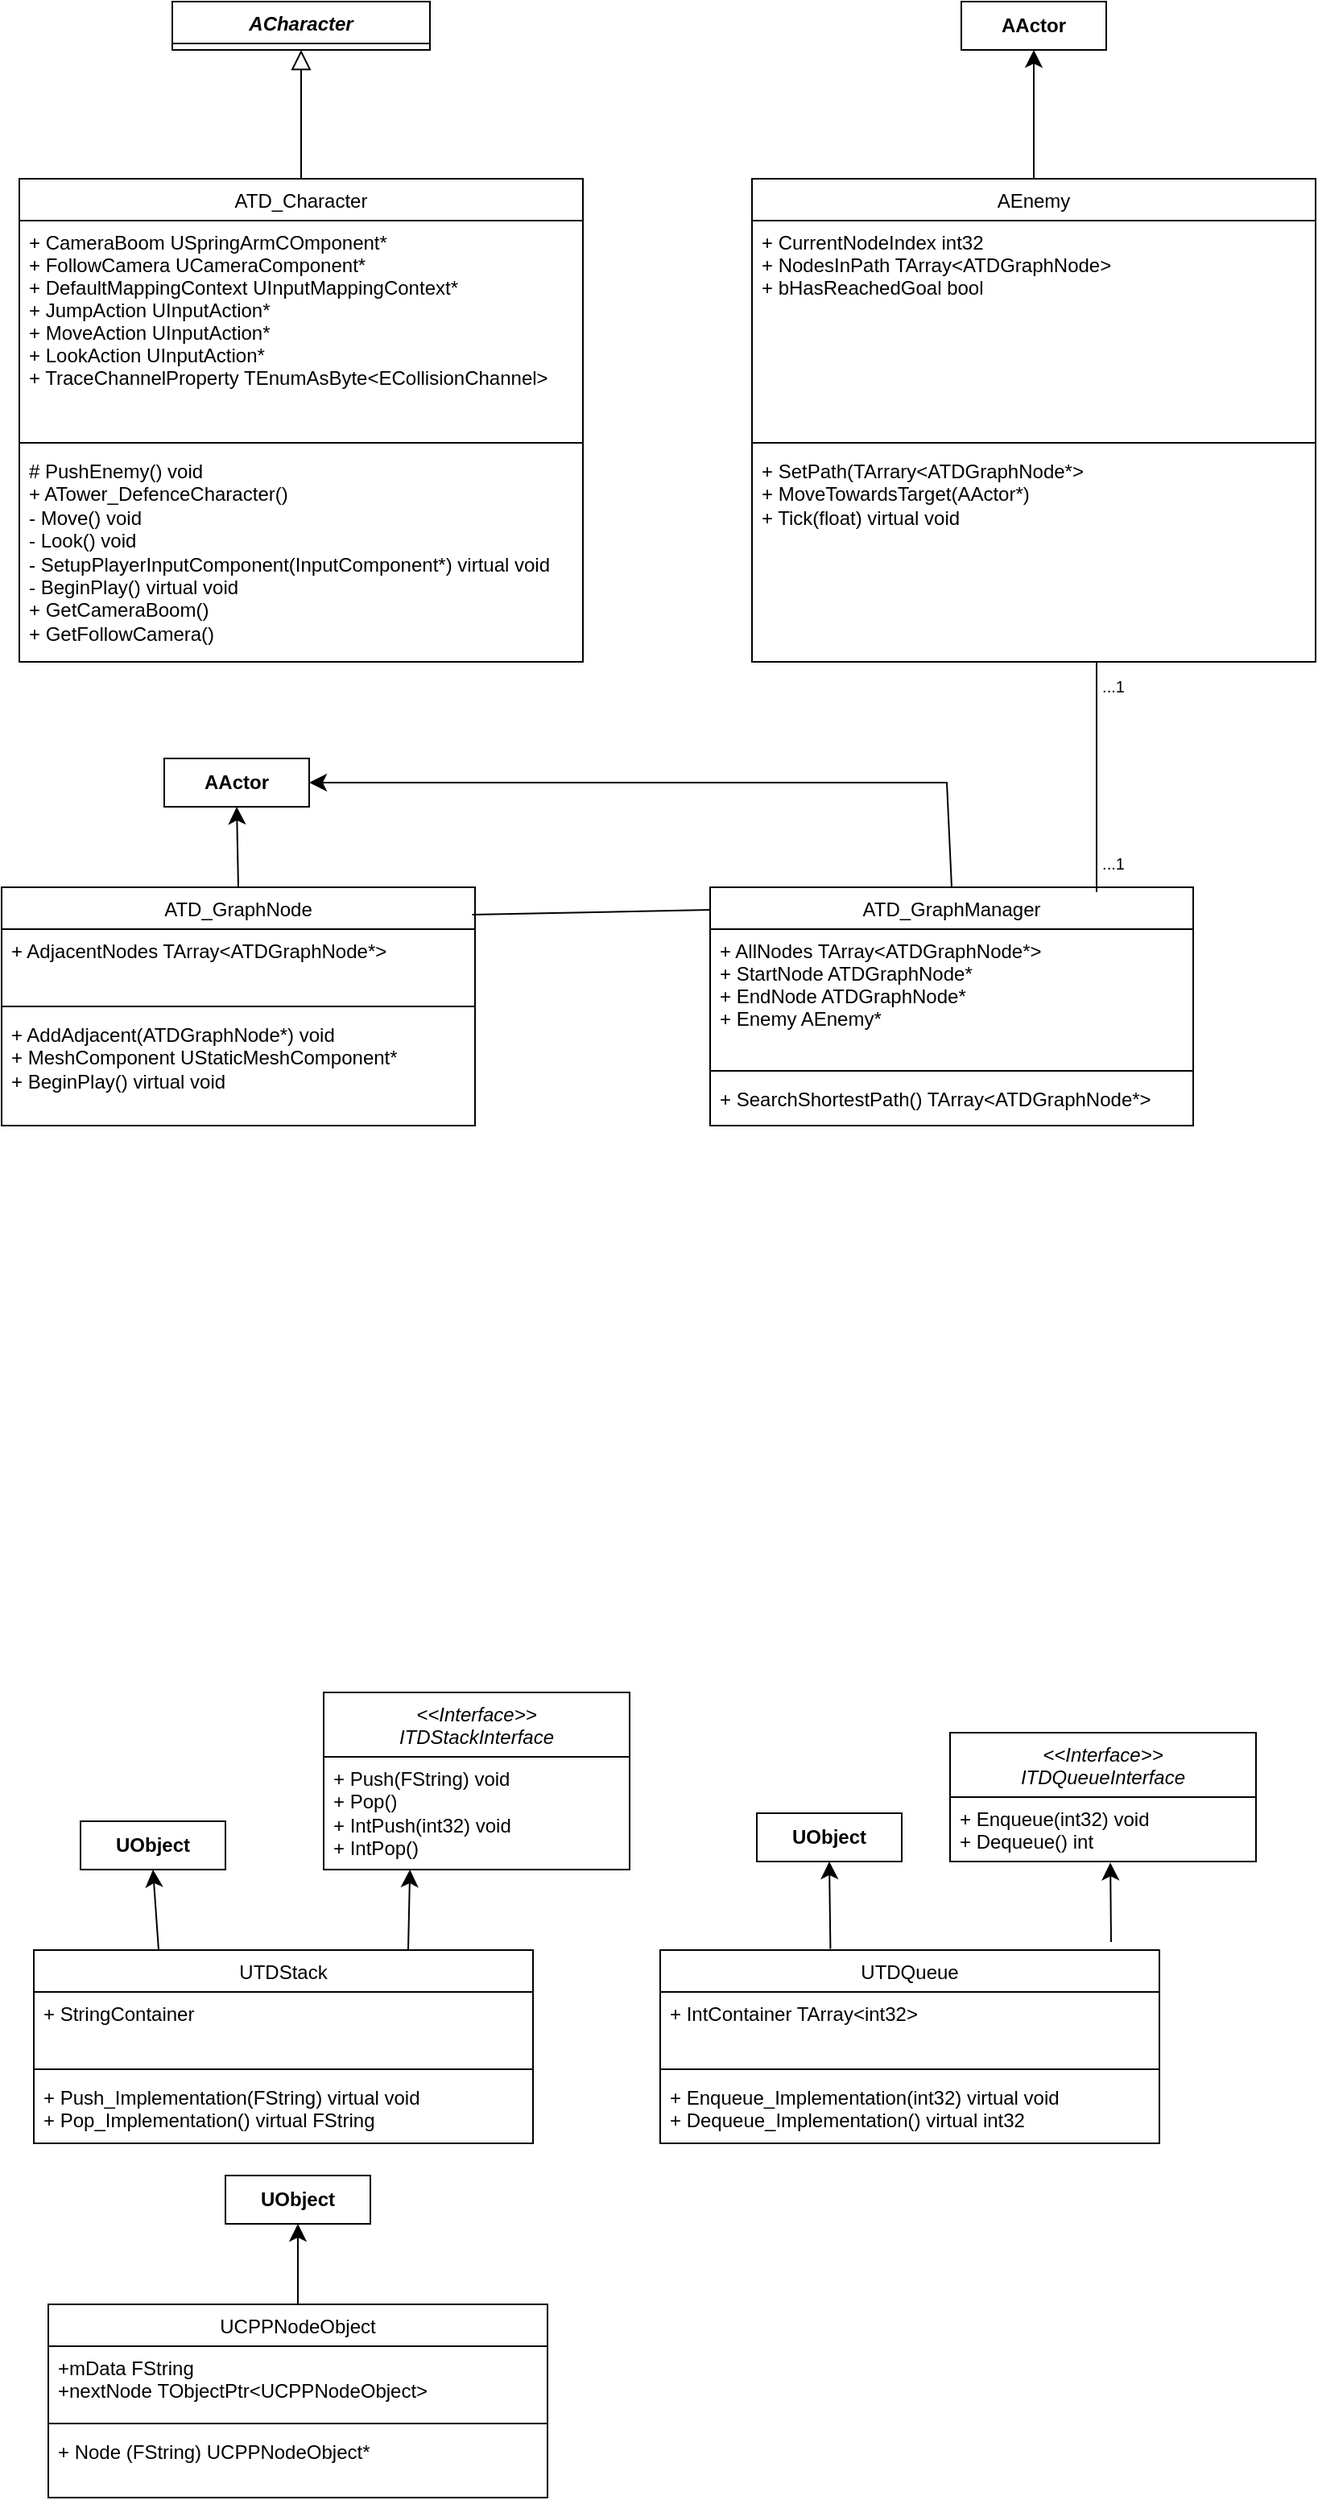 <mxfile version="24.8.0">
  <diagram id="C5RBs43oDa-KdzZeNtuy" name="Page-1">
    <mxGraphModel dx="1221" dy="809" grid="1" gridSize="10" guides="1" tooltips="1" connect="1" arrows="1" fold="1" page="1" pageScale="1" pageWidth="827" pageHeight="1169" math="0" shadow="0">
      <root>
        <mxCell id="WIyWlLk6GJQsqaUBKTNV-0" />
        <mxCell id="WIyWlLk6GJQsqaUBKTNV-1" parent="WIyWlLk6GJQsqaUBKTNV-0" />
        <mxCell id="zkfFHV4jXpPFQw0GAbJ--0" value="ACharacter" style="swimlane;fontStyle=3;align=center;verticalAlign=top;childLayout=stackLayout;horizontal=1;startSize=26;horizontalStack=0;resizeParent=1;resizeLast=0;collapsible=1;marginBottom=0;rounded=0;shadow=0;strokeWidth=1;" parent="WIyWlLk6GJQsqaUBKTNV-1" vertex="1">
          <mxGeometry x="106" y="140" width="160" height="30" as="geometry">
            <mxRectangle x="230" y="140" width="160" height="26" as="alternateBounds" />
          </mxGeometry>
        </mxCell>
        <mxCell id="zkfFHV4jXpPFQw0GAbJ--13" value="ATD_Character" style="swimlane;fontStyle=0;align=center;verticalAlign=top;childLayout=stackLayout;horizontal=1;startSize=26;horizontalStack=0;resizeParent=1;resizeLast=0;collapsible=1;marginBottom=0;rounded=0;shadow=0;strokeWidth=1;" parent="WIyWlLk6GJQsqaUBKTNV-1" vertex="1">
          <mxGeometry x="11" y="250" width="350" height="300" as="geometry">
            <mxRectangle x="340" y="380" width="170" height="26" as="alternateBounds" />
          </mxGeometry>
        </mxCell>
        <mxCell id="zkfFHV4jXpPFQw0GAbJ--14" value="+ CameraBoom USpringArmCOmponent*&#xa;+ FollowCamera UCameraComponent*&#xa;+ DefaultMappingContext UInputMappingContext* &#xa;+ JumpAction UInputAction*&#xa;+ MoveAction UInputAction*&#xa;+ LookAction UInputAction*&#xa;+ TraceChannelProperty TEnumAsByte&lt;ECollisionChannel&gt;" style="text;align=left;verticalAlign=top;spacingLeft=4;spacingRight=4;overflow=hidden;rotatable=0;points=[[0,0.5],[1,0.5]];portConstraint=eastwest;" parent="zkfFHV4jXpPFQw0GAbJ--13" vertex="1">
          <mxGeometry y="26" width="350" height="134" as="geometry" />
        </mxCell>
        <mxCell id="zkfFHV4jXpPFQw0GAbJ--15" value="" style="line;html=1;strokeWidth=1;align=left;verticalAlign=middle;spacingTop=-1;spacingLeft=3;spacingRight=3;rotatable=0;labelPosition=right;points=[];portConstraint=eastwest;" parent="zkfFHV4jXpPFQw0GAbJ--13" vertex="1">
          <mxGeometry y="160" width="350" height="8" as="geometry" />
        </mxCell>
        <mxCell id="PW2wVgRJ4aBl7MUuCcuQ-5" value="# PushEnemy() void&lt;div&gt;+ ATower_DefenceCharacter()&lt;/div&gt;&lt;div&gt;- Move() void&lt;/div&gt;&lt;div&gt;- Look() void&lt;/div&gt;&lt;div&gt;- SetupPlayerInputComponent(InputComponent*) virtual void&lt;/div&gt;&lt;div&gt;- BeginPlay() virtual void&lt;/div&gt;&lt;div&gt;+ GetCameraBoom()&lt;/div&gt;&lt;div&gt;+ GetFollowCamera()&lt;/div&gt;" style="text;html=1;align=left;verticalAlign=top;resizable=0;points=[];autosize=1;strokeColor=none;fillColor=none;fontSize=12;spacingLeft=4;spacingRight=4;" parent="zkfFHV4jXpPFQw0GAbJ--13" vertex="1">
          <mxGeometry y="168" width="350" height="130" as="geometry" />
        </mxCell>
        <mxCell id="zkfFHV4jXpPFQw0GAbJ--16" value="" style="endArrow=block;endSize=10;endFill=0;shadow=0;strokeWidth=1;rounded=0;curved=0;edgeStyle=elbowEdgeStyle;elbow=vertical;" parent="WIyWlLk6GJQsqaUBKTNV-1" source="zkfFHV4jXpPFQw0GAbJ--13" target="zkfFHV4jXpPFQw0GAbJ--0" edge="1">
          <mxGeometry width="160" relative="1" as="geometry">
            <mxPoint x="96" y="383" as="sourcePoint" />
            <mxPoint x="196" y="281" as="targetPoint" />
          </mxGeometry>
        </mxCell>
        <mxCell id="PW2wVgRJ4aBl7MUuCcuQ-12" style="edgeStyle=none;curved=1;rounded=0;orthogonalLoop=1;jettySize=auto;html=1;exitX=0.5;exitY=0;exitDx=0;exitDy=0;entryX=0.5;entryY=1;entryDx=0;entryDy=0;fontSize=12;startSize=8;endSize=8;" parent="WIyWlLk6GJQsqaUBKTNV-1" source="PW2wVgRJ4aBl7MUuCcuQ-7" target="PW2wVgRJ4aBl7MUuCcuQ-11" edge="1">
          <mxGeometry relative="1" as="geometry" />
        </mxCell>
        <mxCell id="PW2wVgRJ4aBl7MUuCcuQ-7" value="AEnemy" style="swimlane;fontStyle=0;align=center;verticalAlign=top;childLayout=stackLayout;horizontal=1;startSize=26;horizontalStack=0;resizeParent=1;resizeLast=0;collapsible=1;marginBottom=0;rounded=0;shadow=0;strokeWidth=1;" parent="WIyWlLk6GJQsqaUBKTNV-1" vertex="1">
          <mxGeometry x="466" y="250" width="350" height="300" as="geometry">
            <mxRectangle x="340" y="380" width="170" height="26" as="alternateBounds" />
          </mxGeometry>
        </mxCell>
        <mxCell id="PW2wVgRJ4aBl7MUuCcuQ-8" value="+ CurrentNodeIndex int32&#xa;+ NodesInPath TArray&lt;ATDGraphNode&gt;&#xa;+ bHasReachedGoal bool" style="text;align=left;verticalAlign=top;spacingLeft=4;spacingRight=4;overflow=hidden;rotatable=0;points=[[0,0.5],[1,0.5]];portConstraint=eastwest;" parent="PW2wVgRJ4aBl7MUuCcuQ-7" vertex="1">
          <mxGeometry y="26" width="350" height="134" as="geometry" />
        </mxCell>
        <mxCell id="PW2wVgRJ4aBl7MUuCcuQ-9" value="" style="line;html=1;strokeWidth=1;align=left;verticalAlign=middle;spacingTop=-1;spacingLeft=3;spacingRight=3;rotatable=0;labelPosition=right;points=[];portConstraint=eastwest;" parent="PW2wVgRJ4aBl7MUuCcuQ-7" vertex="1">
          <mxGeometry y="160" width="350" height="8" as="geometry" />
        </mxCell>
        <mxCell id="PW2wVgRJ4aBl7MUuCcuQ-10" value="&lt;div&gt;+ SetPath(TArrary&amp;lt;ATDGraphNode*&amp;gt;&lt;/div&gt;&lt;div&gt;+ MoveTowardsTarget(AActor*)&lt;/div&gt;&lt;div&gt;+ Tick(float) virtual void&lt;/div&gt;" style="text;html=1;align=left;verticalAlign=top;resizable=0;points=[];autosize=1;strokeColor=none;fillColor=none;fontSize=12;spacingLeft=4;spacingRight=4;" parent="PW2wVgRJ4aBl7MUuCcuQ-7" vertex="1">
          <mxGeometry y="168" width="350" height="60" as="geometry" />
        </mxCell>
        <mxCell id="PW2wVgRJ4aBl7MUuCcuQ-11" value="&lt;b&gt;AActor&lt;/b&gt;" style="rounded=0;whiteSpace=wrap;html=1;" parent="WIyWlLk6GJQsqaUBKTNV-1" vertex="1">
          <mxGeometry x="596" y="140" width="90" height="30" as="geometry" />
        </mxCell>
        <mxCell id="bO_wPiAxexu3u1mmE3vi-8" style="edgeStyle=none;curved=1;rounded=0;orthogonalLoop=1;jettySize=auto;html=1;exitX=0.5;exitY=0;exitDx=0;exitDy=0;entryX=0.5;entryY=1;entryDx=0;entryDy=0;fontSize=12;startSize=8;endSize=8;" parent="WIyWlLk6GJQsqaUBKTNV-1" source="bO_wPiAxexu3u1mmE3vi-1" target="bO_wPiAxexu3u1mmE3vi-6" edge="1">
          <mxGeometry relative="1" as="geometry" />
        </mxCell>
        <mxCell id="bO_wPiAxexu3u1mmE3vi-1" value="UCPPNodeObject" style="swimlane;fontStyle=0;align=center;verticalAlign=top;childLayout=stackLayout;horizontal=1;startSize=26;horizontalStack=0;resizeParent=1;resizeLast=0;collapsible=1;marginBottom=0;rounded=0;shadow=0;strokeWidth=1;" parent="WIyWlLk6GJQsqaUBKTNV-1" vertex="1">
          <mxGeometry x="29" y="1570" width="310" height="120" as="geometry">
            <mxRectangle x="340" y="380" width="170" height="26" as="alternateBounds" />
          </mxGeometry>
        </mxCell>
        <mxCell id="bO_wPiAxexu3u1mmE3vi-2" value="+mData FString&#xa;+nextNode TObjectPtr&lt;UCPPNodeObject&gt;&#xa;" style="text;align=left;verticalAlign=top;spacingLeft=4;spacingRight=4;overflow=hidden;rotatable=0;points=[[0,0.5],[1,0.5]];portConstraint=eastwest;" parent="bO_wPiAxexu3u1mmE3vi-1" vertex="1">
          <mxGeometry y="26" width="310" height="44" as="geometry" />
        </mxCell>
        <mxCell id="bO_wPiAxexu3u1mmE3vi-3" value="" style="line;html=1;strokeWidth=1;align=left;verticalAlign=middle;spacingTop=-1;spacingLeft=3;spacingRight=3;rotatable=0;labelPosition=right;points=[];portConstraint=eastwest;" parent="bO_wPiAxexu3u1mmE3vi-1" vertex="1">
          <mxGeometry y="70" width="310" height="8" as="geometry" />
        </mxCell>
        <mxCell id="bO_wPiAxexu3u1mmE3vi-4" value="&lt;div&gt;+ Node (FString)&amp;nbsp;UCPPNodeObject*&lt;/div&gt;" style="text;html=1;align=left;verticalAlign=top;resizable=0;points=[];autosize=1;strokeColor=none;fillColor=none;fontSize=12;spacingLeft=4;spacingRight=4;" parent="bO_wPiAxexu3u1mmE3vi-1" vertex="1">
          <mxGeometry y="78" width="310" height="30" as="geometry" />
        </mxCell>
        <mxCell id="bO_wPiAxexu3u1mmE3vi-6" value="&lt;b&gt;UObject&lt;/b&gt;" style="rounded=0;whiteSpace=wrap;html=1;" parent="WIyWlLk6GJQsqaUBKTNV-1" vertex="1">
          <mxGeometry x="139" y="1490" width="90" height="30" as="geometry" />
        </mxCell>
        <mxCell id="bO_wPiAxexu3u1mmE3vi-9" value="&lt;&lt;Interface&gt;&gt;&#xa;ITDQueueInterface" style="swimlane;fontStyle=2;align=center;verticalAlign=top;childLayout=stackLayout;horizontal=1;startSize=40;horizontalStack=0;resizeParent=1;resizeLast=0;collapsible=1;marginBottom=0;rounded=0;shadow=0;strokeWidth=1;" parent="WIyWlLk6GJQsqaUBKTNV-1" vertex="1">
          <mxGeometry x="589" y="1215" width="190" height="80" as="geometry">
            <mxRectangle x="230" y="140" width="160" height="26" as="alternateBounds" />
          </mxGeometry>
        </mxCell>
        <mxCell id="bO_wPiAxexu3u1mmE3vi-12" value="+ Enqueue(int32) void&lt;div&gt;+ Dequeue() int&lt;/div&gt;" style="text;html=1;align=left;verticalAlign=top;resizable=0;points=[];autosize=1;strokeColor=none;fillColor=none;fontSize=12;spacingLeft=4;spacingRight=4;" parent="bO_wPiAxexu3u1mmE3vi-9" vertex="1">
          <mxGeometry y="40" width="190" height="40" as="geometry" />
        </mxCell>
        <mxCell id="bO_wPiAxexu3u1mmE3vi-20" style="edgeStyle=none;curved=1;rounded=0;orthogonalLoop=1;jettySize=auto;html=1;exitX=0.341;exitY=-0.006;exitDx=0;exitDy=0;entryX=0.5;entryY=1;entryDx=0;entryDy=0;fontSize=12;startSize=8;endSize=8;exitPerimeter=0;" parent="WIyWlLk6GJQsqaUBKTNV-1" source="bO_wPiAxexu3u1mmE3vi-14" target="bO_wPiAxexu3u1mmE3vi-19" edge="1">
          <mxGeometry relative="1" as="geometry" />
        </mxCell>
        <mxCell id="bO_wPiAxexu3u1mmE3vi-14" value="UTDQueue" style="swimlane;fontStyle=0;align=center;verticalAlign=top;childLayout=stackLayout;horizontal=1;startSize=26;horizontalStack=0;resizeParent=1;resizeLast=0;collapsible=1;marginBottom=0;rounded=0;shadow=0;strokeWidth=1;" parent="WIyWlLk6GJQsqaUBKTNV-1" vertex="1">
          <mxGeometry x="409" y="1350" width="310" height="120" as="geometry">
            <mxRectangle x="340" y="380" width="170" height="26" as="alternateBounds" />
          </mxGeometry>
        </mxCell>
        <mxCell id="bO_wPiAxexu3u1mmE3vi-15" value="+ IntContainer TArray&lt;int32&gt;" style="text;align=left;verticalAlign=top;spacingLeft=4;spacingRight=4;overflow=hidden;rotatable=0;points=[[0,0.5],[1,0.5]];portConstraint=eastwest;" parent="bO_wPiAxexu3u1mmE3vi-14" vertex="1">
          <mxGeometry y="26" width="310" height="44" as="geometry" />
        </mxCell>
        <mxCell id="bO_wPiAxexu3u1mmE3vi-16" value="" style="line;html=1;strokeWidth=1;align=left;verticalAlign=middle;spacingTop=-1;spacingLeft=3;spacingRight=3;rotatable=0;labelPosition=right;points=[];portConstraint=eastwest;" parent="bO_wPiAxexu3u1mmE3vi-14" vertex="1">
          <mxGeometry y="70" width="310" height="8" as="geometry" />
        </mxCell>
        <mxCell id="bO_wPiAxexu3u1mmE3vi-17" value="+ Enqueue_Implementation(int32) virtual void&lt;div&gt;+ Dequeue_Implementation() virtual int32&lt;/div&gt;" style="text;html=1;align=left;verticalAlign=top;resizable=0;points=[];autosize=1;strokeColor=none;fillColor=none;fontSize=12;spacingLeft=4;spacingRight=4;" parent="bO_wPiAxexu3u1mmE3vi-14" vertex="1">
          <mxGeometry y="78" width="310" height="40" as="geometry" />
        </mxCell>
        <mxCell id="bO_wPiAxexu3u1mmE3vi-18" style="edgeStyle=none;curved=1;rounded=0;orthogonalLoop=1;jettySize=auto;html=1;entryX=0.524;entryY=1.017;entryDx=0;entryDy=0;entryPerimeter=0;fontSize=12;startSize=8;endSize=8;" parent="WIyWlLk6GJQsqaUBKTNV-1" target="bO_wPiAxexu3u1mmE3vi-12" edge="1">
          <mxGeometry relative="1" as="geometry">
            <mxPoint x="689" y="1345" as="sourcePoint" />
          </mxGeometry>
        </mxCell>
        <mxCell id="bO_wPiAxexu3u1mmE3vi-19" value="&lt;b&gt;UObject&lt;/b&gt;" style="rounded=0;whiteSpace=wrap;html=1;" parent="WIyWlLk6GJQsqaUBKTNV-1" vertex="1">
          <mxGeometry x="469" y="1265" width="90" height="30" as="geometry" />
        </mxCell>
        <mxCell id="bO_wPiAxexu3u1mmE3vi-22" value="&lt;b&gt;UObject&lt;/b&gt;" style="rounded=0;whiteSpace=wrap;html=1;" parent="WIyWlLk6GJQsqaUBKTNV-1" vertex="1">
          <mxGeometry x="49" y="1270" width="90" height="30" as="geometry" />
        </mxCell>
        <mxCell id="bO_wPiAxexu3u1mmE3vi-30" style="edgeStyle=none;curved=1;rounded=0;orthogonalLoop=1;jettySize=auto;html=1;exitX=0.25;exitY=0;exitDx=0;exitDy=0;entryX=0.5;entryY=1;entryDx=0;entryDy=0;fontSize=12;startSize=8;endSize=8;" parent="WIyWlLk6GJQsqaUBKTNV-1" source="bO_wPiAxexu3u1mmE3vi-23" target="bO_wPiAxexu3u1mmE3vi-22" edge="1">
          <mxGeometry relative="1" as="geometry" />
        </mxCell>
        <mxCell id="bO_wPiAxexu3u1mmE3vi-23" value="UTDStack" style="swimlane;fontStyle=0;align=center;verticalAlign=top;childLayout=stackLayout;horizontal=1;startSize=26;horizontalStack=0;resizeParent=1;resizeLast=0;collapsible=1;marginBottom=0;rounded=0;shadow=0;strokeWidth=1;" parent="WIyWlLk6GJQsqaUBKTNV-1" vertex="1">
          <mxGeometry x="20" y="1350" width="310" height="120" as="geometry">
            <mxRectangle x="340" y="380" width="170" height="26" as="alternateBounds" />
          </mxGeometry>
        </mxCell>
        <mxCell id="bO_wPiAxexu3u1mmE3vi-24" value="+ StringContainer" style="text;align=left;verticalAlign=top;spacingLeft=4;spacingRight=4;overflow=hidden;rotatable=0;points=[[0,0.5],[1,0.5]];portConstraint=eastwest;" parent="bO_wPiAxexu3u1mmE3vi-23" vertex="1">
          <mxGeometry y="26" width="310" height="44" as="geometry" />
        </mxCell>
        <mxCell id="bO_wPiAxexu3u1mmE3vi-25" value="" style="line;html=1;strokeWidth=1;align=left;verticalAlign=middle;spacingTop=-1;spacingLeft=3;spacingRight=3;rotatable=0;labelPosition=right;points=[];portConstraint=eastwest;" parent="bO_wPiAxexu3u1mmE3vi-23" vertex="1">
          <mxGeometry y="70" width="310" height="8" as="geometry" />
        </mxCell>
        <mxCell id="bO_wPiAxexu3u1mmE3vi-26" value="+ Push_Implementation(FString) virtual void&lt;div&gt;+ Pop_Implementation() virtual FString&lt;/div&gt;" style="text;html=1;align=left;verticalAlign=top;resizable=0;points=[];autosize=1;strokeColor=none;fillColor=none;fontSize=12;spacingLeft=4;spacingRight=4;" parent="bO_wPiAxexu3u1mmE3vi-23" vertex="1">
          <mxGeometry y="78" width="310" height="40" as="geometry" />
        </mxCell>
        <mxCell id="bO_wPiAxexu3u1mmE3vi-27" value="&lt;&lt;Interface&gt;&gt;&#xa;ITDStackInterface" style="swimlane;fontStyle=2;align=center;verticalAlign=top;childLayout=stackLayout;horizontal=1;startSize=40;horizontalStack=0;resizeParent=1;resizeLast=0;collapsible=1;marginBottom=0;rounded=0;shadow=0;strokeWidth=1;" parent="WIyWlLk6GJQsqaUBKTNV-1" vertex="1">
          <mxGeometry x="200" y="1190" width="190" height="110" as="geometry">
            <mxRectangle x="230" y="140" width="160" height="26" as="alternateBounds" />
          </mxGeometry>
        </mxCell>
        <mxCell id="bO_wPiAxexu3u1mmE3vi-28" value="+ Push(FString) void&lt;div&gt;+ Pop()&amp;nbsp;&lt;/div&gt;&lt;div&gt;+ IntPush(int32) void&lt;/div&gt;&lt;div&gt;+ IntPop()&amp;nbsp;&lt;/div&gt;" style="text;html=1;align=left;verticalAlign=top;resizable=0;points=[];autosize=1;strokeColor=none;fillColor=none;fontSize=12;spacingLeft=4;spacingRight=4;" parent="bO_wPiAxexu3u1mmE3vi-27" vertex="1">
          <mxGeometry y="40" width="190" height="70" as="geometry" />
        </mxCell>
        <mxCell id="bO_wPiAxexu3u1mmE3vi-29" style="edgeStyle=none;curved=1;rounded=0;orthogonalLoop=1;jettySize=auto;html=1;exitX=0.75;exitY=0;exitDx=0;exitDy=0;entryX=0.282;entryY=1;entryDx=0;entryDy=0;entryPerimeter=0;fontSize=12;startSize=8;endSize=8;" parent="WIyWlLk6GJQsqaUBKTNV-1" source="bO_wPiAxexu3u1mmE3vi-23" target="bO_wPiAxexu3u1mmE3vi-28" edge="1">
          <mxGeometry relative="1" as="geometry" />
        </mxCell>
        <mxCell id="XAJqpwyT4UoNk6qAI_cx-5" style="edgeStyle=none;curved=1;rounded=0;orthogonalLoop=1;jettySize=auto;html=1;exitX=0.5;exitY=0;exitDx=0;exitDy=0;entryX=0.5;entryY=1;entryDx=0;entryDy=0;fontSize=12;startSize=8;endSize=8;" edge="1" parent="WIyWlLk6GJQsqaUBKTNV-1" source="XAJqpwyT4UoNk6qAI_cx-0" target="XAJqpwyT4UoNk6qAI_cx-4">
          <mxGeometry relative="1" as="geometry" />
        </mxCell>
        <mxCell id="XAJqpwyT4UoNk6qAI_cx-0" value="ATD_GraphNode" style="swimlane;fontStyle=0;align=center;verticalAlign=top;childLayout=stackLayout;horizontal=1;startSize=26;horizontalStack=0;resizeParent=1;resizeLast=0;collapsible=1;marginBottom=0;rounded=0;shadow=0;strokeWidth=1;" vertex="1" parent="WIyWlLk6GJQsqaUBKTNV-1">
          <mxGeometry y="690" width="294" height="148" as="geometry">
            <mxRectangle x="340" y="380" width="170" height="26" as="alternateBounds" />
          </mxGeometry>
        </mxCell>
        <mxCell id="XAJqpwyT4UoNk6qAI_cx-1" value="+ AdjacentNodes TArray&lt;ATDGraphNode*&gt;&#xa;&#xa;" style="text;align=left;verticalAlign=top;spacingLeft=4;spacingRight=4;overflow=hidden;rotatable=0;points=[[0,0.5],[1,0.5]];portConstraint=eastwest;" vertex="1" parent="XAJqpwyT4UoNk6qAI_cx-0">
          <mxGeometry y="26" width="294" height="44" as="geometry" />
        </mxCell>
        <mxCell id="XAJqpwyT4UoNk6qAI_cx-2" value="" style="line;html=1;strokeWidth=1;align=left;verticalAlign=middle;spacingTop=-1;spacingLeft=3;spacingRight=3;rotatable=0;labelPosition=right;points=[];portConstraint=eastwest;" vertex="1" parent="XAJqpwyT4UoNk6qAI_cx-0">
          <mxGeometry y="70" width="294" height="8" as="geometry" />
        </mxCell>
        <mxCell id="XAJqpwyT4UoNk6qAI_cx-3" value="+ AddAdjacent(ATDGraphNode*) void&lt;div&gt;+ MeshComponent UStaticMeshComponent*&amp;nbsp;&lt;/div&gt;&lt;div&gt;+ BeginPlay() virtual void&amp;nbsp;&lt;/div&gt;&lt;div&gt;&lt;br&gt;&lt;/div&gt;" style="text;html=1;align=left;verticalAlign=top;resizable=0;points=[];autosize=1;strokeColor=none;fillColor=none;fontSize=12;spacingLeft=4;spacingRight=4;" vertex="1" parent="XAJqpwyT4UoNk6qAI_cx-0">
          <mxGeometry y="78" width="294" height="70" as="geometry" />
        </mxCell>
        <mxCell id="XAJqpwyT4UoNk6qAI_cx-4" value="&lt;b&gt;AActor&lt;/b&gt;" style="rounded=0;whiteSpace=wrap;html=1;" vertex="1" parent="WIyWlLk6GJQsqaUBKTNV-1">
          <mxGeometry x="101" y="610" width="90" height="30" as="geometry" />
        </mxCell>
        <mxCell id="XAJqpwyT4UoNk6qAI_cx-10" style="edgeStyle=none;curved=0;rounded=0;orthogonalLoop=1;jettySize=auto;html=1;exitX=0.5;exitY=0;exitDx=0;exitDy=0;entryX=1;entryY=0.5;entryDx=0;entryDy=0;fontSize=12;startSize=8;endSize=8;strokeColor=none;" edge="1" parent="WIyWlLk6GJQsqaUBKTNV-1" source="XAJqpwyT4UoNk6qAI_cx-6" target="XAJqpwyT4UoNk6qAI_cx-4">
          <mxGeometry relative="1" as="geometry">
            <Array as="points">
              <mxPoint x="520" y="820" />
              <mxPoint x="477" y="625" />
            </Array>
          </mxGeometry>
        </mxCell>
        <mxCell id="XAJqpwyT4UoNk6qAI_cx-11" style="edgeStyle=none;curved=0;rounded=0;orthogonalLoop=1;jettySize=auto;html=1;exitX=0.5;exitY=0;exitDx=0;exitDy=0;entryX=1;entryY=0.5;entryDx=0;entryDy=0;fontSize=12;startSize=8;endSize=8;" edge="1" parent="WIyWlLk6GJQsqaUBKTNV-1" source="XAJqpwyT4UoNk6qAI_cx-6" target="XAJqpwyT4UoNk6qAI_cx-4">
          <mxGeometry relative="1" as="geometry">
            <Array as="points">
              <mxPoint x="587" y="625" />
            </Array>
          </mxGeometry>
        </mxCell>
        <mxCell id="XAJqpwyT4UoNk6qAI_cx-6" value="ATD_GraphManager" style="swimlane;fontStyle=0;align=center;verticalAlign=top;childLayout=stackLayout;horizontal=1;startSize=26;horizontalStack=0;resizeParent=1;resizeLast=0;collapsible=1;marginBottom=0;rounded=0;shadow=0;strokeWidth=1;" vertex="1" parent="WIyWlLk6GJQsqaUBKTNV-1">
          <mxGeometry x="440" y="690" width="300" height="148" as="geometry">
            <mxRectangle x="340" y="380" width="170" height="26" as="alternateBounds" />
          </mxGeometry>
        </mxCell>
        <mxCell id="XAJqpwyT4UoNk6qAI_cx-7" value="+ AllNodes TArray&lt;ATDGraphNode*&gt;&#xa;+ StartNode ATDGraphNode*&#xa;+ EndNode ATDGraphNode*&#xa;+ Enemy AEnemy*" style="text;align=left;verticalAlign=top;spacingLeft=4;spacingRight=4;overflow=hidden;rotatable=0;points=[[0,0.5],[1,0.5]];portConstraint=eastwest;" vertex="1" parent="XAJqpwyT4UoNk6qAI_cx-6">
          <mxGeometry y="26" width="300" height="84" as="geometry" />
        </mxCell>
        <mxCell id="XAJqpwyT4UoNk6qAI_cx-8" value="" style="line;html=1;strokeWidth=1;align=left;verticalAlign=middle;spacingTop=-1;spacingLeft=3;spacingRight=3;rotatable=0;labelPosition=right;points=[];portConstraint=eastwest;" vertex="1" parent="XAJqpwyT4UoNk6qAI_cx-6">
          <mxGeometry y="110" width="300" height="8" as="geometry" />
        </mxCell>
        <mxCell id="XAJqpwyT4UoNk6qAI_cx-9" value="+ SearchShortestPath() TArray&amp;lt;ATDGraphNode*&amp;gt;" style="text;html=1;align=left;verticalAlign=top;resizable=0;points=[];autosize=1;strokeColor=none;fillColor=none;fontSize=12;spacingLeft=4;spacingRight=4;" vertex="1" parent="XAJqpwyT4UoNk6qAI_cx-6">
          <mxGeometry y="118" width="300" height="30" as="geometry" />
        </mxCell>
        <mxCell id="XAJqpwyT4UoNk6qAI_cx-12" value="" style="endArrow=none;html=1;rounded=0;fontSize=12;startSize=8;endSize=8;curved=1;entryX=0.001;entryY=0.095;entryDx=0;entryDy=0;entryPerimeter=0;exitX=0.994;exitY=0.115;exitDx=0;exitDy=0;exitPerimeter=0;" edge="1" parent="WIyWlLk6GJQsqaUBKTNV-1" source="XAJqpwyT4UoNk6qAI_cx-0" target="XAJqpwyT4UoNk6qAI_cx-6">
          <mxGeometry width="50" height="50" relative="1" as="geometry">
            <mxPoint x="300" y="710" as="sourcePoint" />
            <mxPoint x="330" y="650" as="targetPoint" />
          </mxGeometry>
        </mxCell>
        <mxCell id="XAJqpwyT4UoNk6qAI_cx-13" value="" style="endArrow=none;html=1;rounded=0;fontSize=12;startSize=8;endSize=8;curved=1;" edge="1" parent="WIyWlLk6GJQsqaUBKTNV-1">
          <mxGeometry width="50" height="50" relative="1" as="geometry">
            <mxPoint x="680" y="693" as="sourcePoint" />
            <mxPoint x="680" y="550" as="targetPoint" />
          </mxGeometry>
        </mxCell>
        <mxCell id="XAJqpwyT4UoNk6qAI_cx-15" value="...1" style="text;html=1;align=center;verticalAlign=middle;resizable=0;points=[];autosize=1;strokeColor=none;fillColor=none;fontSize=10;" vertex="1" parent="WIyWlLk6GJQsqaUBKTNV-1">
          <mxGeometry x="670" y="550" width="40" height="30" as="geometry" />
        </mxCell>
        <mxCell id="XAJqpwyT4UoNk6qAI_cx-17" value="...1" style="text;html=1;align=center;verticalAlign=middle;resizable=0;points=[];autosize=1;strokeColor=none;fillColor=none;fontSize=10;" vertex="1" parent="WIyWlLk6GJQsqaUBKTNV-1">
          <mxGeometry x="670" y="660" width="40" height="30" as="geometry" />
        </mxCell>
      </root>
    </mxGraphModel>
  </diagram>
</mxfile>
